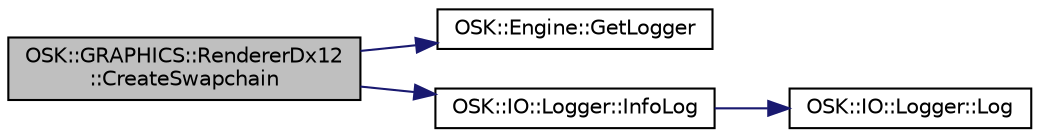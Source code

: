 digraph "OSK::GRAPHICS::RendererDx12::CreateSwapchain"
{
 // LATEX_PDF_SIZE
  edge [fontname="Helvetica",fontsize="10",labelfontname="Helvetica",labelfontsize="10"];
  node [fontname="Helvetica",fontsize="10",shape=record];
  rankdir="LR";
  Node1 [label="OSK::GRAPHICS::RendererDx12\l::CreateSwapchain",height=0.2,width=0.4,color="black", fillcolor="grey75", style="filled", fontcolor="black",tooltip=" "];
  Node1 -> Node2 [color="midnightblue",fontsize="10",style="solid"];
  Node2 [label="OSK::Engine::GetLogger",height=0.2,width=0.4,color="black", fillcolor="white", style="filled",URL="$class_o_s_k_1_1_engine.html#ac39b79a3e665381630f6c710f3772a2b",tooltip=" "];
  Node1 -> Node3 [color="midnightblue",fontsize="10",style="solid"];
  Node3 [label="OSK::IO::Logger::InfoLog",height=0.2,width=0.4,color="black", fillcolor="white", style="filled",URL="$class_o_s_k_1_1_i_o_1_1_logger.html#a3d2a88ffa05f6a74f9d669f1182bacca",tooltip="Manda un mensaje de información."];
  Node3 -> Node4 [color="midnightblue",fontsize="10",style="solid"];
  Node4 [label="OSK::IO::Logger::Log",height=0.2,width=0.4,color="black", fillcolor="white", style="filled",URL="$class_o_s_k_1_1_i_o_1_1_logger.html#ac2af30faaa120261990f4deb1b566e7b",tooltip="Manda un mensaje por el logger."];
}
